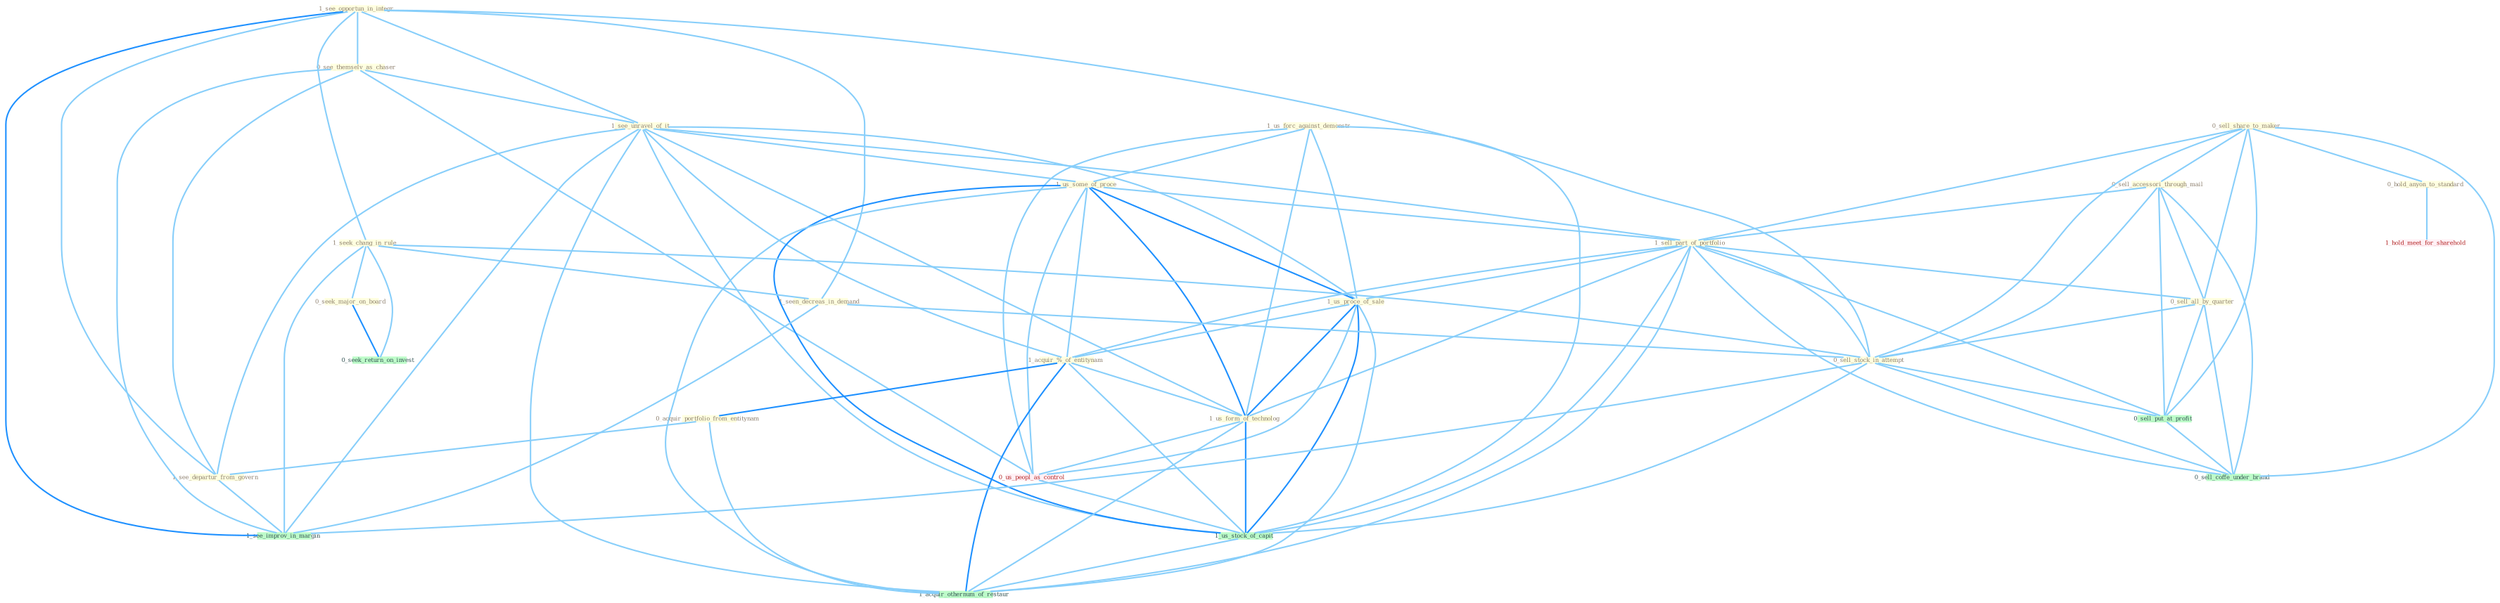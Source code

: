 Graph G{ 
    node
    [shape=polygon,style=filled,width=.5,height=.06,color="#BDFCC9",fixedsize=true,fontsize=4,
    fontcolor="#2f4f4f"];
    {node
    [color="#ffffe0", fontcolor="#8b7d6b"] "1_see_opportun_in_integr " "0_sell_share_to_maker " "0_see_themselv_as_chaser " "1_see_unravel_of_it " "0_sell_accessori_through_mail " "1_us_forc_against_demonstr " "1_us_some_of_proce " "0_hold_anyon_to_standard " "1_seek_chang_in_rule " "1_sell_part_of_portfolio " "0_sell_all_by_quarter " "1_us_proce_of_sale " "0_seek_major_on_board " "1_acquir_%_of_entitynam " "1_seen_decreas_in_demand " "0_acquir_portfolio_from_entitynam " "1_see_departur_from_govern " "1_us_form_of_technolog " "0_sell_stock_in_attempt "}
{node [color="#fff0f5", fontcolor="#b22222"] "0_us_peopl_as_control " "1_hold_meet_for_sharehold "}
edge [color="#B0E2FF"];

	"1_see_opportun_in_integr " -- "0_see_themselv_as_chaser " [w="1", color="#87cefa" ];
	"1_see_opportun_in_integr " -- "1_see_unravel_of_it " [w="1", color="#87cefa" ];
	"1_see_opportun_in_integr " -- "1_seek_chang_in_rule " [w="1", color="#87cefa" ];
	"1_see_opportun_in_integr " -- "1_seen_decreas_in_demand " [w="1", color="#87cefa" ];
	"1_see_opportun_in_integr " -- "1_see_departur_from_govern " [w="1", color="#87cefa" ];
	"1_see_opportun_in_integr " -- "0_sell_stock_in_attempt " [w="1", color="#87cefa" ];
	"1_see_opportun_in_integr " -- "1_see_improv_in_margin " [w="2", color="#1e90ff" , len=0.8];
	"0_sell_share_to_maker " -- "0_sell_accessori_through_mail " [w="1", color="#87cefa" ];
	"0_sell_share_to_maker " -- "0_hold_anyon_to_standard " [w="1", color="#87cefa" ];
	"0_sell_share_to_maker " -- "1_sell_part_of_portfolio " [w="1", color="#87cefa" ];
	"0_sell_share_to_maker " -- "0_sell_all_by_quarter " [w="1", color="#87cefa" ];
	"0_sell_share_to_maker " -- "0_sell_stock_in_attempt " [w="1", color="#87cefa" ];
	"0_sell_share_to_maker " -- "0_sell_put_at_profit " [w="1", color="#87cefa" ];
	"0_sell_share_to_maker " -- "0_sell_coffe_under_brand " [w="1", color="#87cefa" ];
	"0_see_themselv_as_chaser " -- "1_see_unravel_of_it " [w="1", color="#87cefa" ];
	"0_see_themselv_as_chaser " -- "1_see_departur_from_govern " [w="1", color="#87cefa" ];
	"0_see_themselv_as_chaser " -- "0_us_peopl_as_control " [w="1", color="#87cefa" ];
	"0_see_themselv_as_chaser " -- "1_see_improv_in_margin " [w="1", color="#87cefa" ];
	"1_see_unravel_of_it " -- "1_us_some_of_proce " [w="1", color="#87cefa" ];
	"1_see_unravel_of_it " -- "1_sell_part_of_portfolio " [w="1", color="#87cefa" ];
	"1_see_unravel_of_it " -- "1_us_proce_of_sale " [w="1", color="#87cefa" ];
	"1_see_unravel_of_it " -- "1_acquir_%_of_entitynam " [w="1", color="#87cefa" ];
	"1_see_unravel_of_it " -- "1_see_departur_from_govern " [w="1", color="#87cefa" ];
	"1_see_unravel_of_it " -- "1_us_form_of_technolog " [w="1", color="#87cefa" ];
	"1_see_unravel_of_it " -- "1_us_stock_of_capit " [w="1", color="#87cefa" ];
	"1_see_unravel_of_it " -- "1_see_improv_in_margin " [w="1", color="#87cefa" ];
	"1_see_unravel_of_it " -- "1_acquir_othernum_of_restaur " [w="1", color="#87cefa" ];
	"0_sell_accessori_through_mail " -- "1_sell_part_of_portfolio " [w="1", color="#87cefa" ];
	"0_sell_accessori_through_mail " -- "0_sell_all_by_quarter " [w="1", color="#87cefa" ];
	"0_sell_accessori_through_mail " -- "0_sell_stock_in_attempt " [w="1", color="#87cefa" ];
	"0_sell_accessori_through_mail " -- "0_sell_put_at_profit " [w="1", color="#87cefa" ];
	"0_sell_accessori_through_mail " -- "0_sell_coffe_under_brand " [w="1", color="#87cefa" ];
	"1_us_forc_against_demonstr " -- "1_us_some_of_proce " [w="1", color="#87cefa" ];
	"1_us_forc_against_demonstr " -- "1_us_proce_of_sale " [w="1", color="#87cefa" ];
	"1_us_forc_against_demonstr " -- "1_us_form_of_technolog " [w="1", color="#87cefa" ];
	"1_us_forc_against_demonstr " -- "0_us_peopl_as_control " [w="1", color="#87cefa" ];
	"1_us_forc_against_demonstr " -- "1_us_stock_of_capit " [w="1", color="#87cefa" ];
	"1_us_some_of_proce " -- "1_sell_part_of_portfolio " [w="1", color="#87cefa" ];
	"1_us_some_of_proce " -- "1_us_proce_of_sale " [w="2", color="#1e90ff" , len=0.8];
	"1_us_some_of_proce " -- "1_acquir_%_of_entitynam " [w="1", color="#87cefa" ];
	"1_us_some_of_proce " -- "1_us_form_of_technolog " [w="2", color="#1e90ff" , len=0.8];
	"1_us_some_of_proce " -- "0_us_peopl_as_control " [w="1", color="#87cefa" ];
	"1_us_some_of_proce " -- "1_us_stock_of_capit " [w="2", color="#1e90ff" , len=0.8];
	"1_us_some_of_proce " -- "1_acquir_othernum_of_restaur " [w="1", color="#87cefa" ];
	"0_hold_anyon_to_standard " -- "1_hold_meet_for_sharehold " [w="1", color="#87cefa" ];
	"1_seek_chang_in_rule " -- "0_seek_major_on_board " [w="1", color="#87cefa" ];
	"1_seek_chang_in_rule " -- "1_seen_decreas_in_demand " [w="1", color="#87cefa" ];
	"1_seek_chang_in_rule " -- "0_sell_stock_in_attempt " [w="1", color="#87cefa" ];
	"1_seek_chang_in_rule " -- "0_seek_return_on_invest " [w="1", color="#87cefa" ];
	"1_seek_chang_in_rule " -- "1_see_improv_in_margin " [w="1", color="#87cefa" ];
	"1_sell_part_of_portfolio " -- "0_sell_all_by_quarter " [w="1", color="#87cefa" ];
	"1_sell_part_of_portfolio " -- "1_us_proce_of_sale " [w="1", color="#87cefa" ];
	"1_sell_part_of_portfolio " -- "1_acquir_%_of_entitynam " [w="1", color="#87cefa" ];
	"1_sell_part_of_portfolio " -- "1_us_form_of_technolog " [w="1", color="#87cefa" ];
	"1_sell_part_of_portfolio " -- "0_sell_stock_in_attempt " [w="1", color="#87cefa" ];
	"1_sell_part_of_portfolio " -- "0_sell_put_at_profit " [w="1", color="#87cefa" ];
	"1_sell_part_of_portfolio " -- "1_us_stock_of_capit " [w="1", color="#87cefa" ];
	"1_sell_part_of_portfolio " -- "0_sell_coffe_under_brand " [w="1", color="#87cefa" ];
	"1_sell_part_of_portfolio " -- "1_acquir_othernum_of_restaur " [w="1", color="#87cefa" ];
	"0_sell_all_by_quarter " -- "0_sell_stock_in_attempt " [w="1", color="#87cefa" ];
	"0_sell_all_by_quarter " -- "0_sell_put_at_profit " [w="1", color="#87cefa" ];
	"0_sell_all_by_quarter " -- "0_sell_coffe_under_brand " [w="1", color="#87cefa" ];
	"1_us_proce_of_sale " -- "1_acquir_%_of_entitynam " [w="1", color="#87cefa" ];
	"1_us_proce_of_sale " -- "1_us_form_of_technolog " [w="2", color="#1e90ff" , len=0.8];
	"1_us_proce_of_sale " -- "0_us_peopl_as_control " [w="1", color="#87cefa" ];
	"1_us_proce_of_sale " -- "1_us_stock_of_capit " [w="2", color="#1e90ff" , len=0.8];
	"1_us_proce_of_sale " -- "1_acquir_othernum_of_restaur " [w="1", color="#87cefa" ];
	"0_seek_major_on_board " -- "0_seek_return_on_invest " [w="2", color="#1e90ff" , len=0.8];
	"1_acquir_%_of_entitynam " -- "0_acquir_portfolio_from_entitynam " [w="2", color="#1e90ff" , len=0.8];
	"1_acquir_%_of_entitynam " -- "1_us_form_of_technolog " [w="1", color="#87cefa" ];
	"1_acquir_%_of_entitynam " -- "1_us_stock_of_capit " [w="1", color="#87cefa" ];
	"1_acquir_%_of_entitynam " -- "1_acquir_othernum_of_restaur " [w="2", color="#1e90ff" , len=0.8];
	"1_seen_decreas_in_demand " -- "0_sell_stock_in_attempt " [w="1", color="#87cefa" ];
	"1_seen_decreas_in_demand " -- "1_see_improv_in_margin " [w="1", color="#87cefa" ];
	"0_acquir_portfolio_from_entitynam " -- "1_see_departur_from_govern " [w="1", color="#87cefa" ];
	"0_acquir_portfolio_from_entitynam " -- "1_acquir_othernum_of_restaur " [w="1", color="#87cefa" ];
	"1_see_departur_from_govern " -- "1_see_improv_in_margin " [w="1", color="#87cefa" ];
	"1_us_form_of_technolog " -- "0_us_peopl_as_control " [w="1", color="#87cefa" ];
	"1_us_form_of_technolog " -- "1_us_stock_of_capit " [w="2", color="#1e90ff" , len=0.8];
	"1_us_form_of_technolog " -- "1_acquir_othernum_of_restaur " [w="1", color="#87cefa" ];
	"0_sell_stock_in_attempt " -- "0_sell_put_at_profit " [w="1", color="#87cefa" ];
	"0_sell_stock_in_attempt " -- "1_us_stock_of_capit " [w="1", color="#87cefa" ];
	"0_sell_stock_in_attempt " -- "1_see_improv_in_margin " [w="1", color="#87cefa" ];
	"0_sell_stock_in_attempt " -- "0_sell_coffe_under_brand " [w="1", color="#87cefa" ];
	"0_us_peopl_as_control " -- "1_us_stock_of_capit " [w="1", color="#87cefa" ];
	"0_sell_put_at_profit " -- "0_sell_coffe_under_brand " [w="1", color="#87cefa" ];
	"1_us_stock_of_capit " -- "1_acquir_othernum_of_restaur " [w="1", color="#87cefa" ];
}